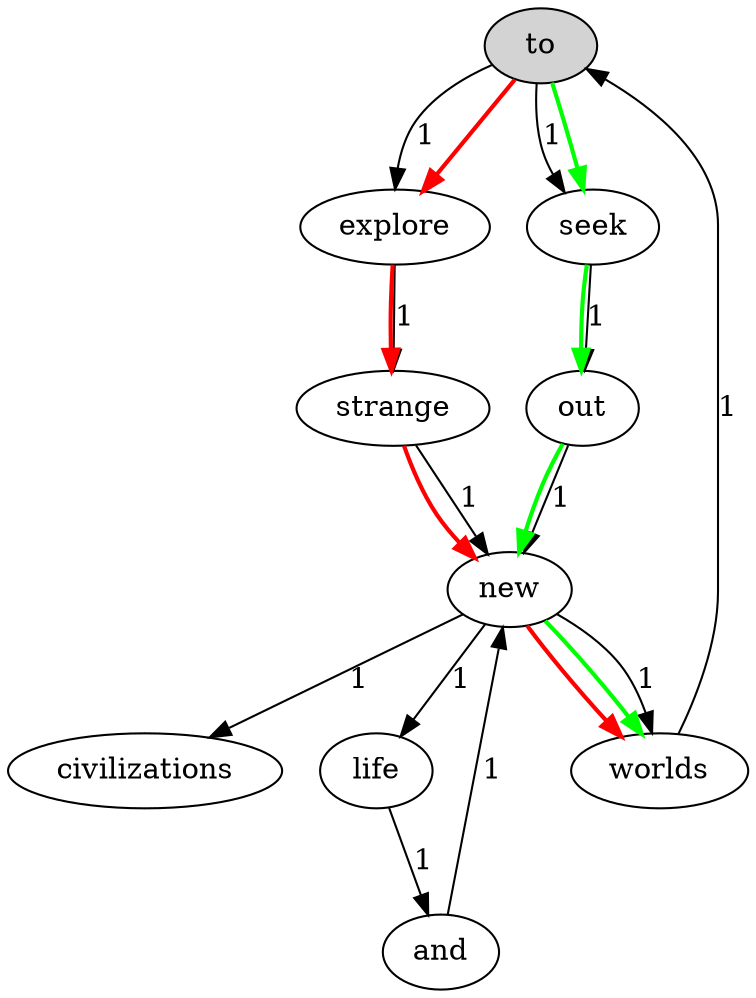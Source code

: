digraph G {
	to [style=filled, fillcolor=lightgray];
	new -> worlds [label="1"];
	new -> civilizations [label="1"];
	new -> life [label="1"];
	worlds -> to [label="1"];
	explore -> strange [label="1"];
	and -> new [label="1"];
	to -> explore [label="1"];
	to -> seek [label="1"];
	seek -> out [label="1"];
	strange -> new [label="1"];
	life -> and [label="1"];
	out -> new [label="1"];
	to -> explore [color="red", penwidth=2];
	explore -> strange [color="red", penwidth=2];
	strange -> new [color="red", penwidth=2];
	new -> worlds [color="red", penwidth=2];
	to -> seek [color="green", penwidth=2];
	seek -> out [color="green", penwidth=2];
	out -> new [color="green", penwidth=2];
	new -> worlds [color="green", penwidth=2];
}

